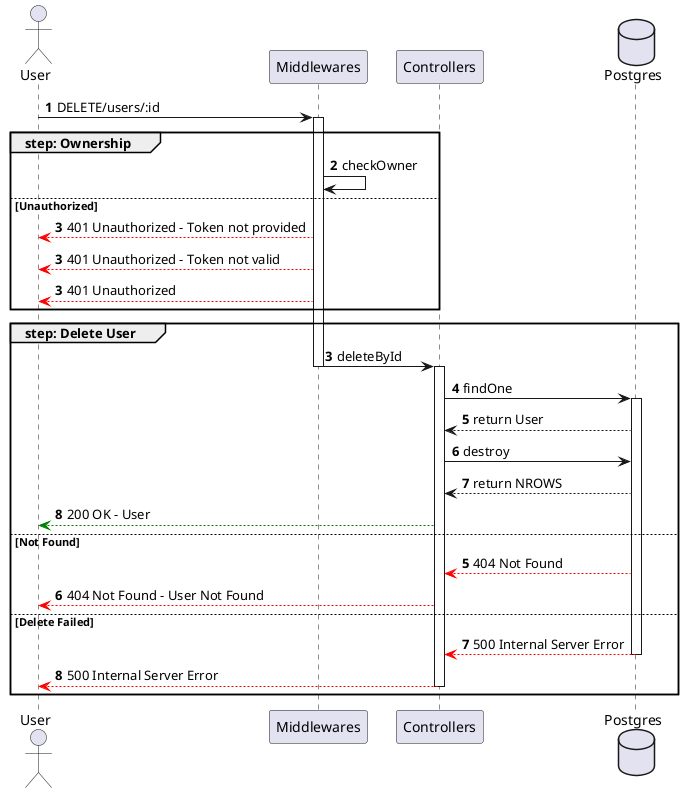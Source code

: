 @startuml deleteUser

actor User
participant Middlewares
participant Controllers
database Postgres

autonumber
User -> Middlewares ++: DELETE/users/:id
group step: Ownership
    Middlewares -> Middlewares : checkOwner
else Unauthorized
    autonumber 3
    Middlewares --[#red]> User : 401 Unauthorized - Token not provided
    autonumber 3
    Middlewares --[#red]> User : 401 Unauthorized - Token not valid
    autonumber 3
    Middlewares --[#red]> User : 401 Unauthorized
end
group step: Delete User
    autonumber 3
    Middlewares -> Controllers --++: deleteById
    Controllers -> Postgres ++: findOne
    Postgres --> Controllers: return User
    Controllers -> Postgres : destroy
    Postgres --> Controllers: return NROWS
    Controllers --[#green]> User : 200 OK - User
else Not Found
    autonumber 5
    Postgres --[#red]> Controllers : 404 Not Found
    Controllers --[#red]> User : 404 Not Found - User Not Found
else Delete Failed
    autonumber 7
    Postgres --[#red]> Controllers --: 500 Internal Server Error
    Controllers --[#red]> User --: 500 Internal Server Error
end

@enduml